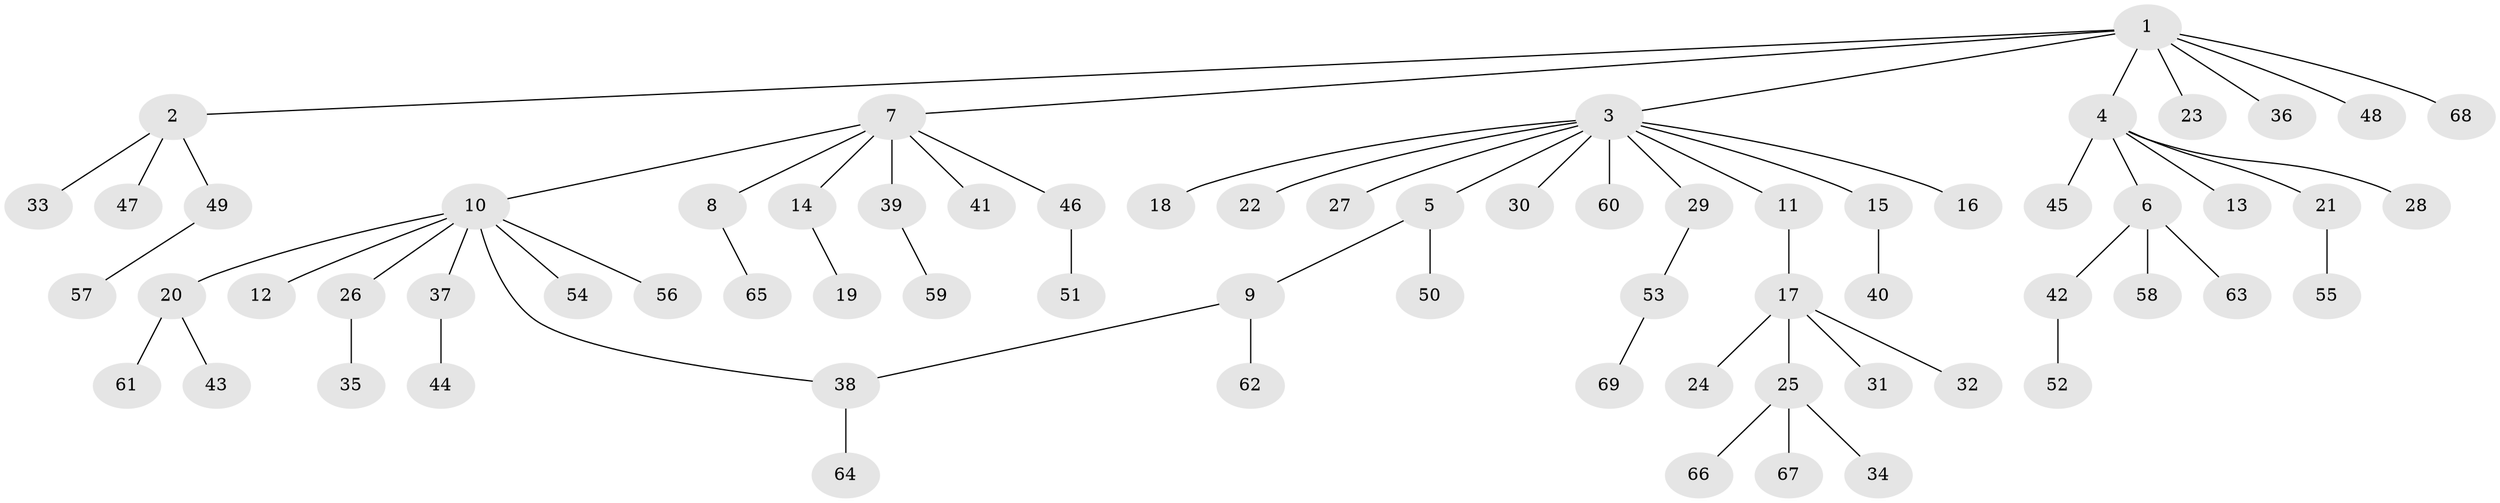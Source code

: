 // Generated by graph-tools (version 1.1) at 2025/46/03/09/25 04:46:48]
// undirected, 69 vertices, 69 edges
graph export_dot {
graph [start="1"]
  node [color=gray90,style=filled];
  1;
  2;
  3;
  4;
  5;
  6;
  7;
  8;
  9;
  10;
  11;
  12;
  13;
  14;
  15;
  16;
  17;
  18;
  19;
  20;
  21;
  22;
  23;
  24;
  25;
  26;
  27;
  28;
  29;
  30;
  31;
  32;
  33;
  34;
  35;
  36;
  37;
  38;
  39;
  40;
  41;
  42;
  43;
  44;
  45;
  46;
  47;
  48;
  49;
  50;
  51;
  52;
  53;
  54;
  55;
  56;
  57;
  58;
  59;
  60;
  61;
  62;
  63;
  64;
  65;
  66;
  67;
  68;
  69;
  1 -- 2;
  1 -- 3;
  1 -- 4;
  1 -- 7;
  1 -- 23;
  1 -- 36;
  1 -- 48;
  1 -- 68;
  2 -- 33;
  2 -- 47;
  2 -- 49;
  3 -- 5;
  3 -- 11;
  3 -- 15;
  3 -- 16;
  3 -- 18;
  3 -- 22;
  3 -- 27;
  3 -- 29;
  3 -- 30;
  3 -- 60;
  4 -- 6;
  4 -- 13;
  4 -- 21;
  4 -- 28;
  4 -- 45;
  5 -- 9;
  5 -- 50;
  6 -- 42;
  6 -- 58;
  6 -- 63;
  7 -- 8;
  7 -- 10;
  7 -- 14;
  7 -- 39;
  7 -- 41;
  7 -- 46;
  8 -- 65;
  9 -- 38;
  9 -- 62;
  10 -- 12;
  10 -- 20;
  10 -- 26;
  10 -- 37;
  10 -- 38;
  10 -- 54;
  10 -- 56;
  11 -- 17;
  14 -- 19;
  15 -- 40;
  17 -- 24;
  17 -- 25;
  17 -- 31;
  17 -- 32;
  20 -- 43;
  20 -- 61;
  21 -- 55;
  25 -- 34;
  25 -- 66;
  25 -- 67;
  26 -- 35;
  29 -- 53;
  37 -- 44;
  38 -- 64;
  39 -- 59;
  42 -- 52;
  46 -- 51;
  49 -- 57;
  53 -- 69;
}
